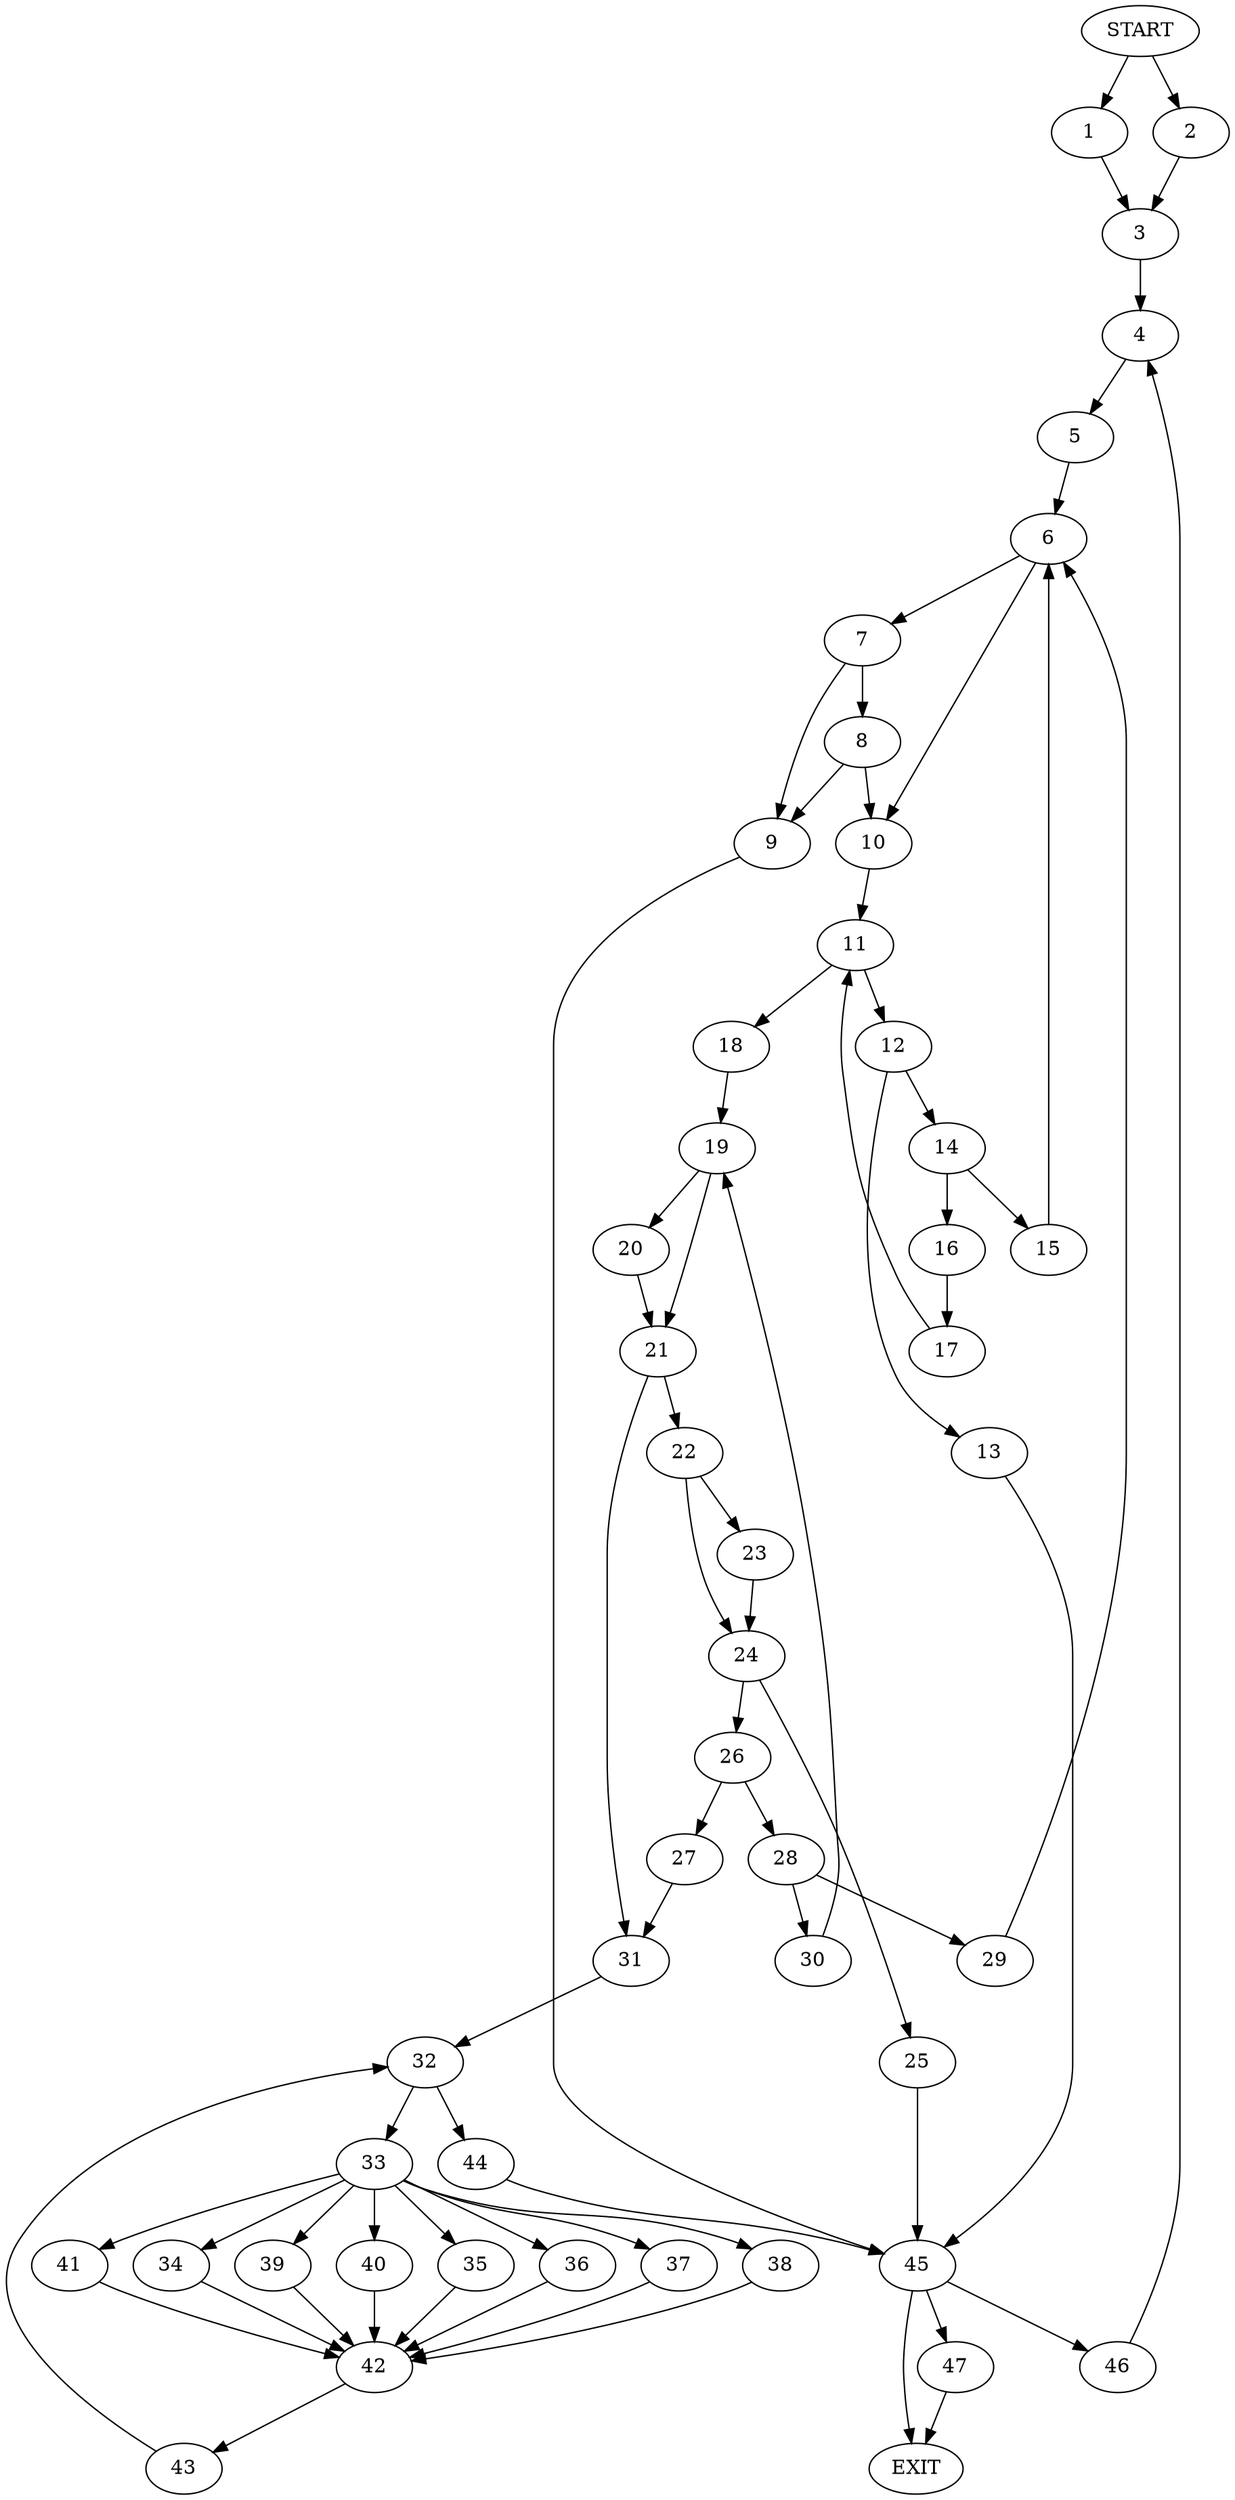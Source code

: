 digraph { 
0 [label="START"];
1;
2;
3;
4;
5;
6;
7;
8;
9;
10;
11;
12;
13;
14;
15;
16;
17;
18;
19;
20;
21;
22;
23;
24;
25;
26;
27;
28;
29;
30;
31;
32;
33;
34;
35;
36;
37;
38;
39;
40;
41;
42;
43;
44;
45;
46;
47;
48[label="EXIT"];
0 -> 1;
0 -> 2;
1 -> 3;
2 -> 3;
3 -> 4;
4 -> 5;
5 -> 6;
6 -> 7;
6 -> 10;
7 -> 9;
7 -> 8;
8 -> 9;
8 -> 10;
9 -> 45;
10 -> 11;
11 -> 12;
11 -> 18;
12 -> 13;
12 -> 14;
13 -> 45;
14 -> 16;
14 -> 15;
15 -> 6;
16 -> 17;
17 -> 11;
18 -> 19;
19 -> 20;
19 -> 21;
20 -> 21;
21 -> 22;
21 -> 31;
22 -> 23;
22 -> 24;
23 -> 24;
24 -> 25;
24 -> 26;
25 -> 45;
26 -> 27;
26 -> 28;
27 -> 31;
28 -> 30;
28 -> 29;
29 -> 6;
30 -> 19;
31 -> 32;
32 -> 33;
32 -> 44;
33 -> 41;
33 -> 34;
33:s2 -> 35;
33:s3 -> 36;
33:s4 -> 37;
33:s5 -> 38;
33:s6 -> 39;
33:s7 -> 40;
34 -> 42;
35 -> 42;
36 -> 42;
37 -> 42;
38 -> 42;
39 -> 42;
40 -> 42;
41 -> 42;
42 -> 43;
43 -> 32;
44 -> 45;
45 -> 48;
45 -> 46;
45:s2 -> 47;
46 -> 4;
47 -> 48;
}